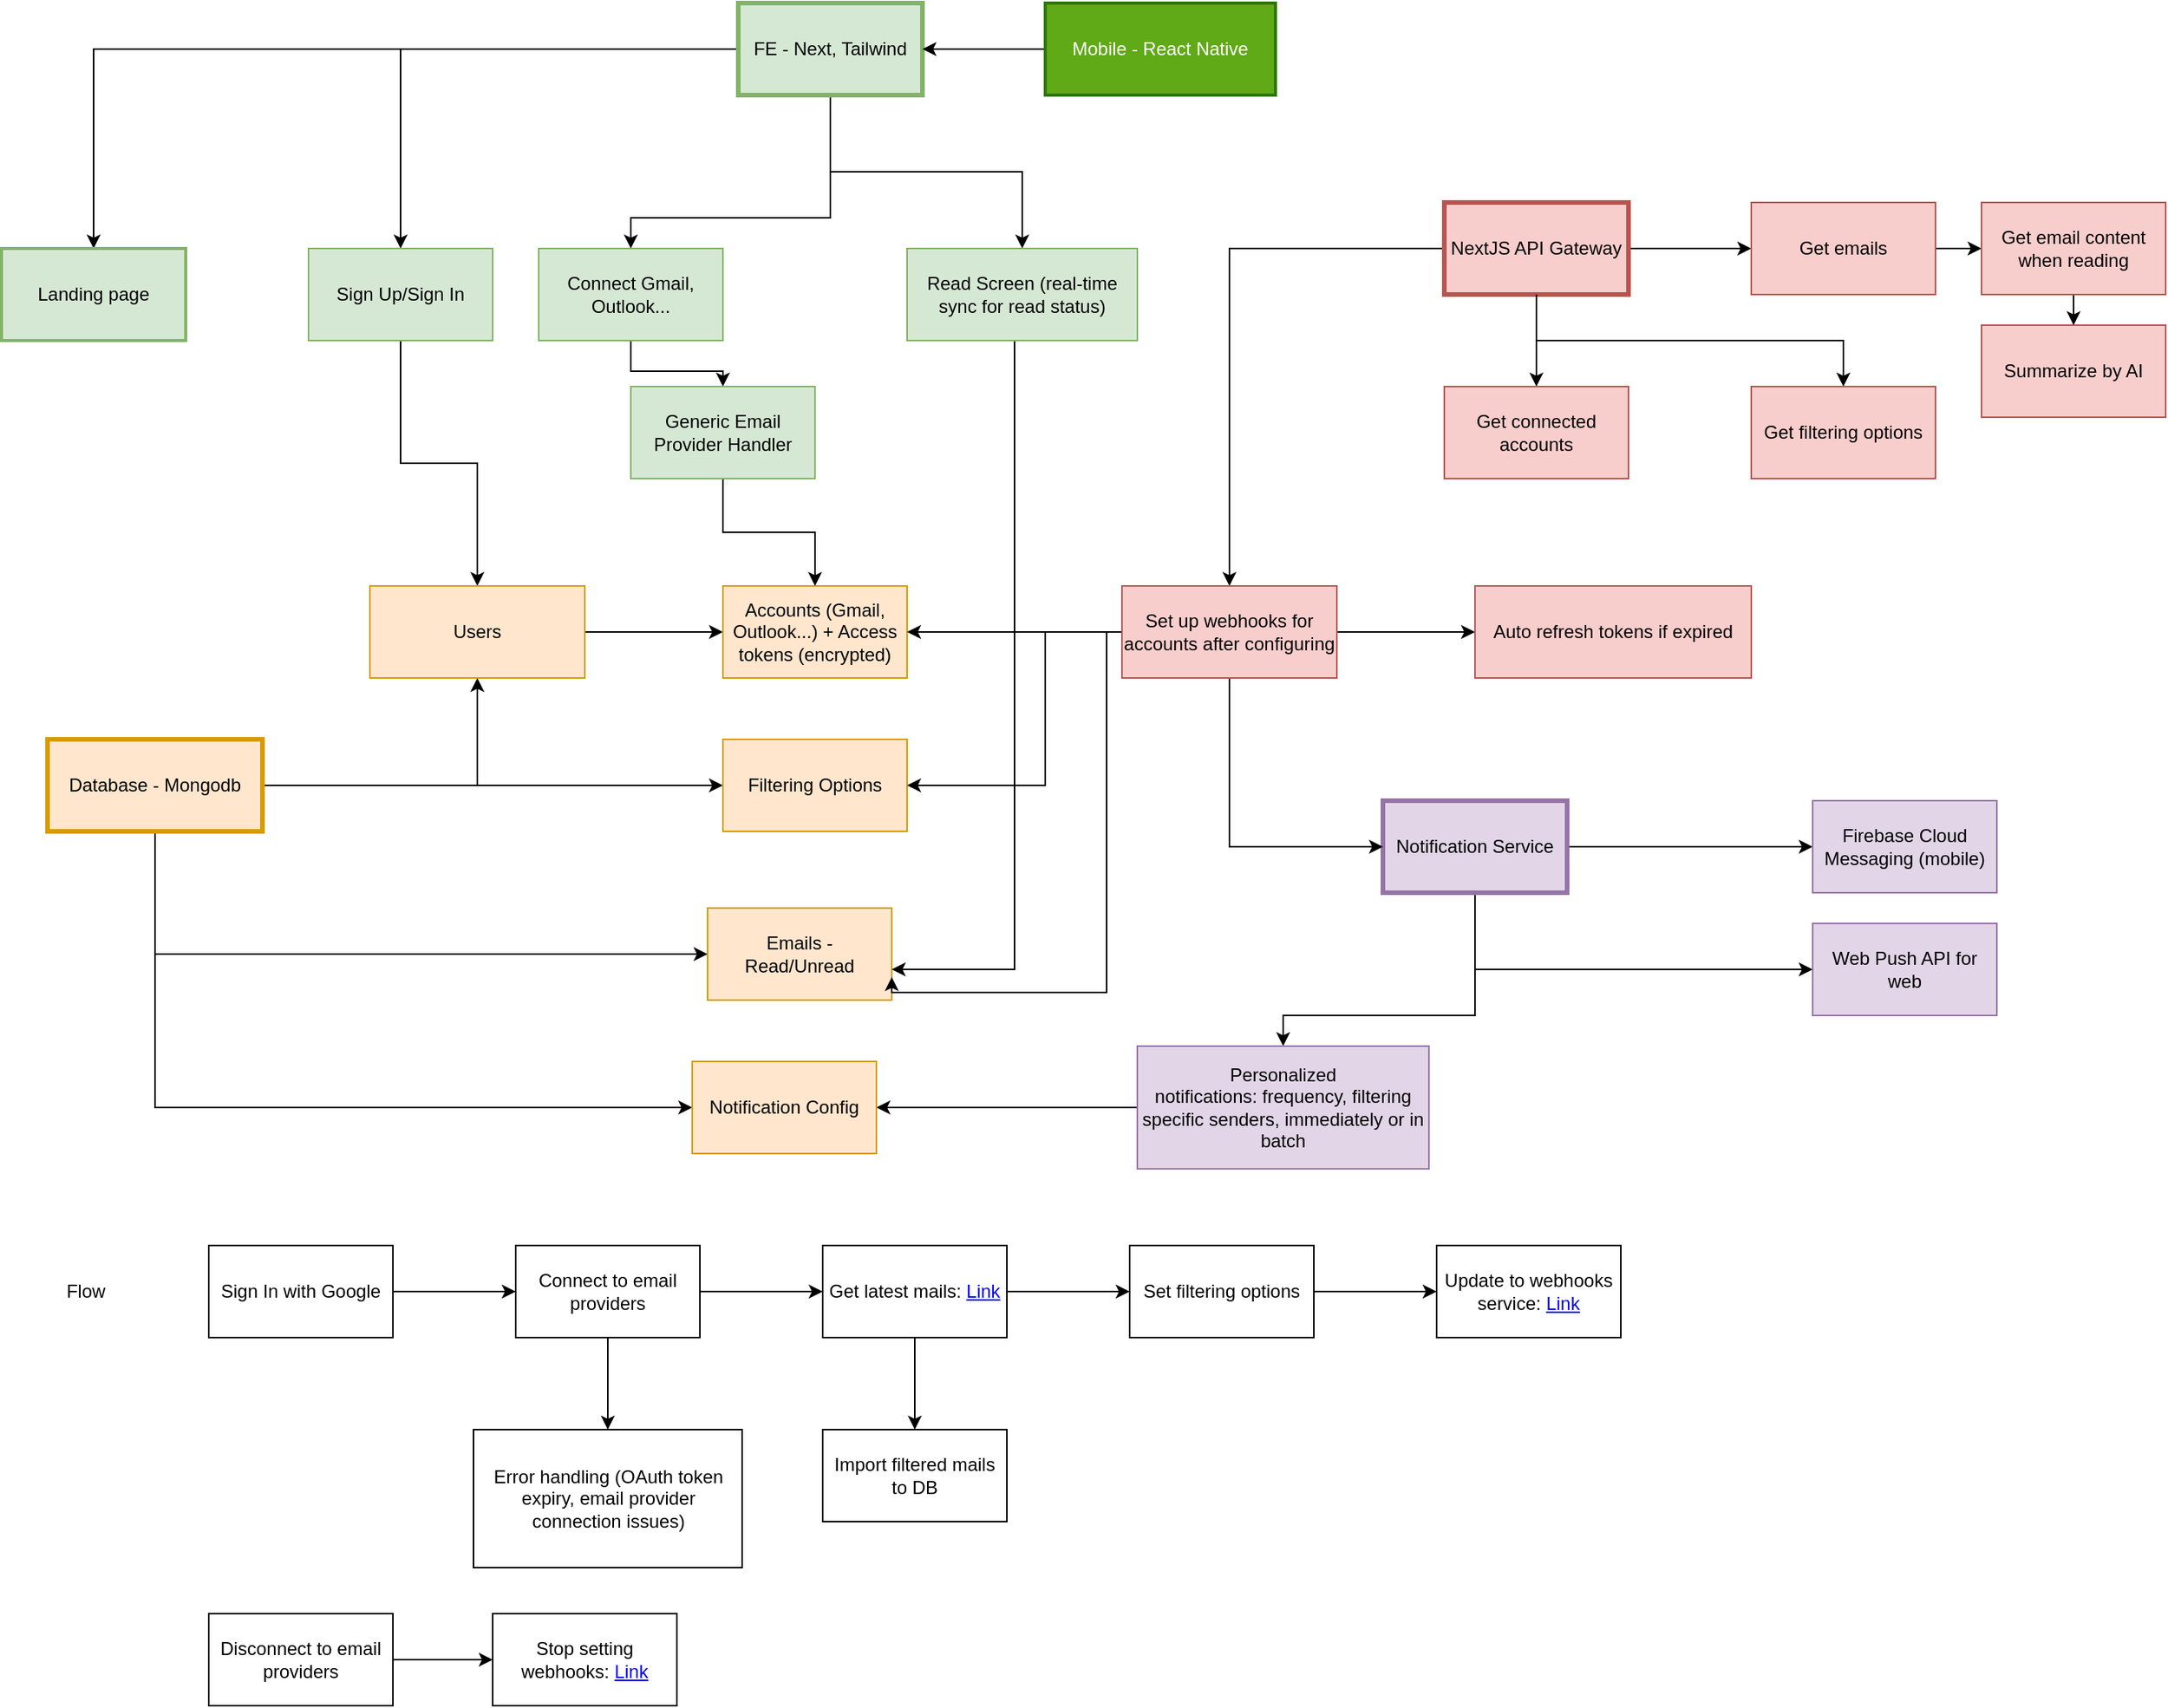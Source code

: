 <mxfile version="24.7.16">
  <diagram name="Trang-1" id="sZ26ORA3GB2YnHU4ORg-">
    <mxGraphModel dx="1834" dy="772" grid="1" gridSize="10" guides="1" tooltips="1" connect="1" arrows="1" fold="1" page="0" pageScale="1" pageWidth="827" pageHeight="1169" math="0" shadow="0">
      <root>
        <mxCell id="0" />
        <mxCell id="1" parent="0" />
        <mxCell id="-4XnIBtAPIhg3w7pLhLC-5" value="" style="edgeStyle=orthogonalEdgeStyle;rounded=0;orthogonalLoop=1;jettySize=auto;html=1;" parent="1" source="-4XnIBtAPIhg3w7pLhLC-1" target="-4XnIBtAPIhg3w7pLhLC-4" edge="1">
          <mxGeometry relative="1" as="geometry" />
        </mxCell>
        <mxCell id="-4XnIBtAPIhg3w7pLhLC-9" value="" style="edgeStyle=orthogonalEdgeStyle;rounded=0;orthogonalLoop=1;jettySize=auto;html=1;entryX=0.5;entryY=0;entryDx=0;entryDy=0;" parent="1" source="-4XnIBtAPIhg3w7pLhLC-1" target="-4XnIBtAPIhg3w7pLhLC-8" edge="1">
          <mxGeometry relative="1" as="geometry">
            <Array as="points">
              <mxPoint x="130" y="190" />
              <mxPoint x="190" y="190" />
            </Array>
          </mxGeometry>
        </mxCell>
        <mxCell id="sn20mlSqS-HbytY9ccLU-24" value="" style="edgeStyle=orthogonalEdgeStyle;rounded=0;orthogonalLoop=1;jettySize=auto;html=1;" parent="1" source="-4XnIBtAPIhg3w7pLhLC-1" target="sn20mlSqS-HbytY9ccLU-23" edge="1">
          <mxGeometry relative="1" as="geometry" />
        </mxCell>
        <mxCell id="sn20mlSqS-HbytY9ccLU-37" value="" style="edgeStyle=orthogonalEdgeStyle;rounded=0;orthogonalLoop=1;jettySize=auto;html=1;" parent="1" source="-4XnIBtAPIhg3w7pLhLC-1" target="sn20mlSqS-HbytY9ccLU-36" edge="1">
          <mxGeometry relative="1" as="geometry" />
        </mxCell>
        <mxCell id="-4XnIBtAPIhg3w7pLhLC-1" value="FE - Next, Tailwind" style="rounded=0;whiteSpace=wrap;html=1;fillColor=#d5e8d4;strokeColor=#82b366;strokeWidth=3;" parent="1" vertex="1">
          <mxGeometry x="200" y="50" width="120" height="60" as="geometry" />
        </mxCell>
        <mxCell id="sn20mlSqS-HbytY9ccLU-10" style="edgeStyle=orthogonalEdgeStyle;rounded=0;orthogonalLoop=1;jettySize=auto;html=1;entryX=0.5;entryY=0;entryDx=0;entryDy=0;" parent="1" source="-4XnIBtAPIhg3w7pLhLC-4" target="sn20mlSqS-HbytY9ccLU-5" edge="1">
          <mxGeometry relative="1" as="geometry" />
        </mxCell>
        <mxCell id="-4XnIBtAPIhg3w7pLhLC-4" value="Sign Up/Sign In" style="rounded=0;whiteSpace=wrap;html=1;fillColor=#d5e8d4;strokeColor=#82b366;" parent="1" vertex="1">
          <mxGeometry x="-80" y="210" width="120" height="60" as="geometry" />
        </mxCell>
        <mxCell id="Ho3KDSB0VRyxntUYbUB0-30" value="" style="edgeStyle=orthogonalEdgeStyle;rounded=0;orthogonalLoop=1;jettySize=auto;html=1;" parent="1" source="-4XnIBtAPIhg3w7pLhLC-8" target="Ho3KDSB0VRyxntUYbUB0-29" edge="1">
          <mxGeometry relative="1" as="geometry" />
        </mxCell>
        <mxCell id="-4XnIBtAPIhg3w7pLhLC-8" value="Connect Gmail, Outlook..." style="rounded=0;whiteSpace=wrap;html=1;fillColor=#d5e8d4;strokeColor=#82b366;" parent="1" vertex="1">
          <mxGeometry x="70" y="210" width="120" height="60" as="geometry" />
        </mxCell>
        <mxCell id="Ho3KDSB0VRyxntUYbUB0-14" value="" style="edgeStyle=orthogonalEdgeStyle;rounded=0;orthogonalLoop=1;jettySize=auto;html=1;" parent="1" source="sn20mlSqS-HbytY9ccLU-1" target="-4XnIBtAPIhg3w7pLhLC-1" edge="1">
          <mxGeometry relative="1" as="geometry" />
        </mxCell>
        <mxCell id="sn20mlSqS-HbytY9ccLU-1" value="Mobile - React Native" style="rounded=0;whiteSpace=wrap;html=1;fillColor=#60a917;strokeColor=#2D7600;fontColor=#ffffff;strokeWidth=2;" parent="1" vertex="1">
          <mxGeometry x="400" y="50" width="150" height="60" as="geometry" />
        </mxCell>
        <mxCell id="sn20mlSqS-HbytY9ccLU-6" value="" style="edgeStyle=orthogonalEdgeStyle;rounded=0;orthogonalLoop=1;jettySize=auto;html=1;" parent="1" source="sn20mlSqS-HbytY9ccLU-3" target="sn20mlSqS-HbytY9ccLU-5" edge="1">
          <mxGeometry relative="1" as="geometry" />
        </mxCell>
        <mxCell id="sn20mlSqS-HbytY9ccLU-12" value="" style="edgeStyle=orthogonalEdgeStyle;rounded=0;orthogonalLoop=1;jettySize=auto;html=1;" parent="1" source="sn20mlSqS-HbytY9ccLU-3" target="sn20mlSqS-HbytY9ccLU-11" edge="1">
          <mxGeometry relative="1" as="geometry">
            <Array as="points">
              <mxPoint x="-180" y="670" />
            </Array>
          </mxGeometry>
        </mxCell>
        <mxCell id="sn20mlSqS-HbytY9ccLU-14" value="" style="edgeStyle=orthogonalEdgeStyle;rounded=0;orthogonalLoop=1;jettySize=auto;html=1;" parent="1" source="sn20mlSqS-HbytY9ccLU-3" target="sn20mlSqS-HbytY9ccLU-13" edge="1">
          <mxGeometry relative="1" as="geometry" />
        </mxCell>
        <mxCell id="Ho3KDSB0VRyxntUYbUB0-36" value="" style="edgeStyle=orthogonalEdgeStyle;rounded=0;orthogonalLoop=1;jettySize=auto;html=1;" parent="1" source="sn20mlSqS-HbytY9ccLU-3" target="Ho3KDSB0VRyxntUYbUB0-35" edge="1">
          <mxGeometry relative="1" as="geometry">
            <Array as="points">
              <mxPoint x="-180" y="770" />
            </Array>
          </mxGeometry>
        </mxCell>
        <mxCell id="sn20mlSqS-HbytY9ccLU-3" value="Database - Mongodb" style="rounded=0;whiteSpace=wrap;html=1;fillColor=#ffe6cc;strokeColor=#d79b00;strokeWidth=3;" parent="1" vertex="1">
          <mxGeometry x="-250" y="530" width="140" height="60" as="geometry" />
        </mxCell>
        <mxCell id="sn20mlSqS-HbytY9ccLU-8" value="" style="edgeStyle=orthogonalEdgeStyle;rounded=0;orthogonalLoop=1;jettySize=auto;html=1;" parent="1" source="sn20mlSqS-HbytY9ccLU-5" target="sn20mlSqS-HbytY9ccLU-7" edge="1">
          <mxGeometry relative="1" as="geometry" />
        </mxCell>
        <mxCell id="sn20mlSqS-HbytY9ccLU-5" value="Users" style="rounded=0;whiteSpace=wrap;html=1;fillColor=#ffe6cc;strokeColor=#d79b00;" parent="1" vertex="1">
          <mxGeometry x="-40" y="430" width="140" height="60" as="geometry" />
        </mxCell>
        <mxCell id="sn20mlSqS-HbytY9ccLU-7" value="Accounts (Gmail, Outlook...) + Access tokens (encrypted)" style="whiteSpace=wrap;html=1;rounded=0;fillColor=#ffe6cc;strokeColor=#d79b00;" parent="1" vertex="1">
          <mxGeometry x="190" y="430" width="120" height="60" as="geometry" />
        </mxCell>
        <mxCell id="sn20mlSqS-HbytY9ccLU-11" value="Emails - Read/Unread" style="whiteSpace=wrap;html=1;fillColor=#ffe6cc;strokeColor=#d79b00;rounded=0;" parent="1" vertex="1">
          <mxGeometry x="180" y="640" width="120" height="60" as="geometry" />
        </mxCell>
        <mxCell id="sn20mlSqS-HbytY9ccLU-13" value="Filtering Options" style="whiteSpace=wrap;html=1;fillColor=#ffe6cc;strokeColor=#d79b00;rounded=0;" parent="1" vertex="1">
          <mxGeometry x="190" y="530" width="120" height="60" as="geometry" />
        </mxCell>
        <mxCell id="sn20mlSqS-HbytY9ccLU-40" value="" style="edgeStyle=orthogonalEdgeStyle;rounded=0;orthogonalLoop=1;jettySize=auto;html=1;" parent="1" source="sn20mlSqS-HbytY9ccLU-17" target="sn20mlSqS-HbytY9ccLU-39" edge="1">
          <mxGeometry relative="1" as="geometry" />
        </mxCell>
        <mxCell id="sn20mlSqS-HbytY9ccLU-46" value="" style="edgeStyle=orthogonalEdgeStyle;rounded=0;orthogonalLoop=1;jettySize=auto;html=1;" parent="1" source="sn20mlSqS-HbytY9ccLU-17" target="sn20mlSqS-HbytY9ccLU-45" edge="1">
          <mxGeometry relative="1" as="geometry" />
        </mxCell>
        <mxCell id="Ho3KDSB0VRyxntUYbUB0-15" style="edgeStyle=orthogonalEdgeStyle;rounded=0;orthogonalLoop=1;jettySize=auto;html=1;" parent="1" source="sn20mlSqS-HbytY9ccLU-17" target="sn20mlSqS-HbytY9ccLU-34" edge="1">
          <mxGeometry relative="1" as="geometry" />
        </mxCell>
        <mxCell id="sn20mlSqS-HbytY9ccLU-17" value="NextJS API Gateway" style="whiteSpace=wrap;html=1;fillColor=#f8cecc;strokeColor=#b85450;rounded=0;strokeWidth=3;" parent="1" vertex="1">
          <mxGeometry x="660" y="180" width="120" height="60" as="geometry" />
        </mxCell>
        <mxCell id="Ho3KDSB0VRyxntUYbUB0-24" value="" style="edgeStyle=orthogonalEdgeStyle;rounded=0;orthogonalLoop=1;jettySize=auto;html=1;" parent="1" source="sn20mlSqS-HbytY9ccLU-21" target="Ho3KDSB0VRyxntUYbUB0-23" edge="1">
          <mxGeometry relative="1" as="geometry" />
        </mxCell>
        <mxCell id="Ho3KDSB0VRyxntUYbUB0-26" value="" style="edgeStyle=orthogonalEdgeStyle;rounded=0;orthogonalLoop=1;jettySize=auto;html=1;" parent="1" source="sn20mlSqS-HbytY9ccLU-21" target="Ho3KDSB0VRyxntUYbUB0-25" edge="1">
          <mxGeometry relative="1" as="geometry">
            <Array as="points">
              <mxPoint x="680" y="680" />
            </Array>
          </mxGeometry>
        </mxCell>
        <mxCell id="Ho3KDSB0VRyxntUYbUB0-34" value="" style="edgeStyle=orthogonalEdgeStyle;rounded=0;orthogonalLoop=1;jettySize=auto;html=1;" parent="1" source="sn20mlSqS-HbytY9ccLU-21" target="Ho3KDSB0VRyxntUYbUB0-33" edge="1">
          <mxGeometry relative="1" as="geometry">
            <Array as="points">
              <mxPoint x="680" y="710" />
              <mxPoint x="555" y="710" />
            </Array>
          </mxGeometry>
        </mxCell>
        <mxCell id="sn20mlSqS-HbytY9ccLU-21" value="Notification Service" style="whiteSpace=wrap;html=1;fillColor=#e1d5e7;strokeColor=#9673a6;rounded=0;strokeWidth=3;" parent="1" vertex="1">
          <mxGeometry x="620" y="570" width="120" height="60" as="geometry" />
        </mxCell>
        <mxCell id="sn20mlSqS-HbytY9ccLU-29" style="edgeStyle=orthogonalEdgeStyle;rounded=0;orthogonalLoop=1;jettySize=auto;html=1;" parent="1" source="sn20mlSqS-HbytY9ccLU-23" target="sn20mlSqS-HbytY9ccLU-11" edge="1">
          <mxGeometry relative="1" as="geometry">
            <Array as="points">
              <mxPoint x="380" y="680" />
            </Array>
          </mxGeometry>
        </mxCell>
        <mxCell id="sn20mlSqS-HbytY9ccLU-23" value="Read Screen (real-time sync for read status)" style="whiteSpace=wrap;html=1;fillColor=#d5e8d4;strokeColor=#82b366;rounded=0;" parent="1" vertex="1">
          <mxGeometry x="310" y="210" width="150" height="60" as="geometry" />
        </mxCell>
        <mxCell id="sn20mlSqS-HbytY9ccLU-38" style="edgeStyle=orthogonalEdgeStyle;rounded=0;orthogonalLoop=1;jettySize=auto;html=1;" parent="1" source="sn20mlSqS-HbytY9ccLU-34" target="sn20mlSqS-HbytY9ccLU-21" edge="1">
          <mxGeometry relative="1" as="geometry">
            <Array as="points">
              <mxPoint x="520" y="550" />
              <mxPoint x="520" y="550" />
            </Array>
          </mxGeometry>
        </mxCell>
        <mxCell id="Ho3KDSB0VRyxntUYbUB0-16" style="edgeStyle=orthogonalEdgeStyle;rounded=0;orthogonalLoop=1;jettySize=auto;html=1;entryX=1;entryY=0.5;entryDx=0;entryDy=0;" parent="1" source="sn20mlSqS-HbytY9ccLU-34" target="sn20mlSqS-HbytY9ccLU-7" edge="1">
          <mxGeometry relative="1" as="geometry" />
        </mxCell>
        <mxCell id="Ho3KDSB0VRyxntUYbUB0-17" style="edgeStyle=orthogonalEdgeStyle;rounded=0;orthogonalLoop=1;jettySize=auto;html=1;entryX=1;entryY=0.5;entryDx=0;entryDy=0;" parent="1" source="sn20mlSqS-HbytY9ccLU-34" target="sn20mlSqS-HbytY9ccLU-13" edge="1">
          <mxGeometry relative="1" as="geometry">
            <Array as="points">
              <mxPoint x="400" y="460" />
              <mxPoint x="400" y="560" />
            </Array>
          </mxGeometry>
        </mxCell>
        <mxCell id="Ho3KDSB0VRyxntUYbUB0-18" style="edgeStyle=orthogonalEdgeStyle;rounded=0;orthogonalLoop=1;jettySize=auto;html=1;entryX=1;entryY=0.75;entryDx=0;entryDy=0;" parent="1" source="sn20mlSqS-HbytY9ccLU-34" target="sn20mlSqS-HbytY9ccLU-11" edge="1">
          <mxGeometry relative="1" as="geometry">
            <Array as="points">
              <mxPoint x="440" y="460" />
              <mxPoint x="440" y="695" />
            </Array>
          </mxGeometry>
        </mxCell>
        <mxCell id="Ho3KDSB0VRyxntUYbUB0-22" value="" style="edgeStyle=orthogonalEdgeStyle;rounded=0;orthogonalLoop=1;jettySize=auto;html=1;" parent="1" source="sn20mlSqS-HbytY9ccLU-34" target="Ho3KDSB0VRyxntUYbUB0-21" edge="1">
          <mxGeometry relative="1" as="geometry" />
        </mxCell>
        <mxCell id="sn20mlSqS-HbytY9ccLU-34" value="Set up webhooks for accounts after configuring" style="whiteSpace=wrap;html=1;fillColor=#f8cecc;strokeColor=#b85450;rounded=0;" parent="1" vertex="1">
          <mxGeometry x="450" y="430" width="140" height="60" as="geometry" />
        </mxCell>
        <mxCell id="sn20mlSqS-HbytY9ccLU-36" value="Landing page" style="whiteSpace=wrap;html=1;fillColor=#d5e8d4;strokeColor=#82b366;rounded=0;strokeWidth=2;" parent="1" vertex="1">
          <mxGeometry x="-280" y="210" width="120" height="60" as="geometry" />
        </mxCell>
        <mxCell id="sn20mlSqS-HbytY9ccLU-43" value="" style="edgeStyle=orthogonalEdgeStyle;rounded=0;orthogonalLoop=1;jettySize=auto;html=1;exitX=0.5;exitY=1;exitDx=0;exitDy=0;" parent="1" source="sn20mlSqS-HbytY9ccLU-17" target="sn20mlSqS-HbytY9ccLU-41" edge="1">
          <mxGeometry relative="1" as="geometry" />
        </mxCell>
        <mxCell id="SvRrcNwXcUUWf0sOA4Cr-2" value="" style="edgeStyle=orthogonalEdgeStyle;rounded=0;orthogonalLoop=1;jettySize=auto;html=1;" edge="1" parent="1" source="sn20mlSqS-HbytY9ccLU-39" target="SvRrcNwXcUUWf0sOA4Cr-1">
          <mxGeometry relative="1" as="geometry" />
        </mxCell>
        <mxCell id="sn20mlSqS-HbytY9ccLU-39" value="Get emails" style="whiteSpace=wrap;html=1;fillColor=#f8cecc;strokeColor=#b85450;rounded=0;" parent="1" vertex="1">
          <mxGeometry x="860" y="180" width="120" height="60" as="geometry" />
        </mxCell>
        <mxCell id="sn20mlSqS-HbytY9ccLU-41" value="Get filtering options" style="whiteSpace=wrap;html=1;fillColor=#f8cecc;strokeColor=#b85450;rounded=0;" parent="1" vertex="1">
          <mxGeometry x="860" y="300" width="120" height="60" as="geometry" />
        </mxCell>
        <mxCell id="sn20mlSqS-HbytY9ccLU-45" value="Get connected accounts" style="whiteSpace=wrap;html=1;fillColor=#f8cecc;strokeColor=#b85450;rounded=0;" parent="1" vertex="1">
          <mxGeometry x="660" y="300" width="120" height="60" as="geometry" />
        </mxCell>
        <mxCell id="Ho3KDSB0VRyxntUYbUB0-3" value="" style="edgeStyle=orthogonalEdgeStyle;rounded=0;orthogonalLoop=1;jettySize=auto;html=1;" parent="1" source="Ho3KDSB0VRyxntUYbUB0-1" target="Ho3KDSB0VRyxntUYbUB0-2" edge="1">
          <mxGeometry relative="1" as="geometry" />
        </mxCell>
        <mxCell id="Ho3KDSB0VRyxntUYbUB0-1" value="Sign In with Google" style="rounded=0;whiteSpace=wrap;html=1;" parent="1" vertex="1">
          <mxGeometry x="-145" y="860" width="120" height="60" as="geometry" />
        </mxCell>
        <mxCell id="Ho3KDSB0VRyxntUYbUB0-5" value="" style="edgeStyle=orthogonalEdgeStyle;rounded=0;orthogonalLoop=1;jettySize=auto;html=1;" parent="1" source="Ho3KDSB0VRyxntUYbUB0-2" target="Ho3KDSB0VRyxntUYbUB0-4" edge="1">
          <mxGeometry relative="1" as="geometry" />
        </mxCell>
        <mxCell id="Ho3KDSB0VRyxntUYbUB0-28" value="" style="edgeStyle=orthogonalEdgeStyle;rounded=0;orthogonalLoop=1;jettySize=auto;html=1;" parent="1" source="Ho3KDSB0VRyxntUYbUB0-2" target="Ho3KDSB0VRyxntUYbUB0-27" edge="1">
          <mxGeometry relative="1" as="geometry" />
        </mxCell>
        <mxCell id="Ho3KDSB0VRyxntUYbUB0-2" value="Connect to email providers" style="whiteSpace=wrap;html=1;rounded=0;" parent="1" vertex="1">
          <mxGeometry x="55" y="860" width="120" height="60" as="geometry" />
        </mxCell>
        <mxCell id="Ho3KDSB0VRyxntUYbUB0-7" value="" style="edgeStyle=orthogonalEdgeStyle;rounded=0;orthogonalLoop=1;jettySize=auto;html=1;" parent="1" source="Ho3KDSB0VRyxntUYbUB0-4" target="Ho3KDSB0VRyxntUYbUB0-6" edge="1">
          <mxGeometry relative="1" as="geometry" />
        </mxCell>
        <mxCell id="Ho3KDSB0VRyxntUYbUB0-9" value="" style="edgeStyle=orthogonalEdgeStyle;rounded=0;orthogonalLoop=1;jettySize=auto;html=1;" parent="1" source="Ho3KDSB0VRyxntUYbUB0-4" target="Ho3KDSB0VRyxntUYbUB0-8" edge="1">
          <mxGeometry relative="1" as="geometry" />
        </mxCell>
        <mxCell id="Ho3KDSB0VRyxntUYbUB0-4" value="Get latest mails: &lt;a href=&quot;https://developers.google.com/gmail/api/reference/rest/v1/users.messages/list&quot;&gt;Link&lt;/a&gt;" style="whiteSpace=wrap;html=1;rounded=0;" parent="1" vertex="1">
          <mxGeometry x="255" y="860" width="120" height="60" as="geometry" />
        </mxCell>
        <mxCell id="Ho3KDSB0VRyxntUYbUB0-11" value="" style="edgeStyle=orthogonalEdgeStyle;rounded=0;orthogonalLoop=1;jettySize=auto;html=1;" parent="1" source="Ho3KDSB0VRyxntUYbUB0-6" target="Ho3KDSB0VRyxntUYbUB0-10" edge="1">
          <mxGeometry relative="1" as="geometry" />
        </mxCell>
        <mxCell id="Ho3KDSB0VRyxntUYbUB0-6" value="Set filtering options" style="whiteSpace=wrap;html=1;rounded=0;" parent="1" vertex="1">
          <mxGeometry x="455" y="860" width="120" height="60" as="geometry" />
        </mxCell>
        <mxCell id="Ho3KDSB0VRyxntUYbUB0-8" value="Import filtered mails to DB" style="whiteSpace=wrap;html=1;rounded=0;" parent="1" vertex="1">
          <mxGeometry x="255" y="980" width="120" height="60" as="geometry" />
        </mxCell>
        <mxCell id="Ho3KDSB0VRyxntUYbUB0-10" value="Update to webhooks service: &lt;a href=&quot;https://developers.google.com/gmail/api/reference/rest/v1/users/watch&quot;&gt;Link&lt;/a&gt;" style="whiteSpace=wrap;html=1;rounded=0;" parent="1" vertex="1">
          <mxGeometry x="655" y="860" width="120" height="60" as="geometry" />
        </mxCell>
        <mxCell id="Ho3KDSB0VRyxntUYbUB0-19" value="Flow" style="text;html=1;align=center;verticalAlign=middle;whiteSpace=wrap;rounded=0;" parent="1" vertex="1">
          <mxGeometry x="-255" y="875" width="60" height="30" as="geometry" />
        </mxCell>
        <mxCell id="Ho3KDSB0VRyxntUYbUB0-21" value="Auto refresh tokens if expired" style="whiteSpace=wrap;html=1;fillColor=#f8cecc;strokeColor=#b85450;rounded=0;" parent="1" vertex="1">
          <mxGeometry x="680" y="430" width="180" height="60" as="geometry" />
        </mxCell>
        <mxCell id="Ho3KDSB0VRyxntUYbUB0-23" value="Firebase Cloud Messaging (mobile)" style="whiteSpace=wrap;html=1;fillColor=#e1d5e7;strokeColor=#9673a6;rounded=0;" parent="1" vertex="1">
          <mxGeometry x="900" y="570" width="120" height="60" as="geometry" />
        </mxCell>
        <mxCell id="Ho3KDSB0VRyxntUYbUB0-25" value="Web Push API for web" style="whiteSpace=wrap;html=1;fillColor=#e1d5e7;strokeColor=#9673a6;rounded=0;strokeWidth=1;" parent="1" vertex="1">
          <mxGeometry x="900" y="650" width="120" height="60" as="geometry" />
        </mxCell>
        <mxCell id="Ho3KDSB0VRyxntUYbUB0-27" value="Error handling (OAuth token expiry, email provider connection issues)" style="whiteSpace=wrap;html=1;rounded=0;" parent="1" vertex="1">
          <mxGeometry x="27.5" y="980" width="175" height="90" as="geometry" />
        </mxCell>
        <mxCell id="Ho3KDSB0VRyxntUYbUB0-31" style="edgeStyle=orthogonalEdgeStyle;rounded=0;orthogonalLoop=1;jettySize=auto;html=1;entryX=0.5;entryY=0;entryDx=0;entryDy=0;" parent="1" source="Ho3KDSB0VRyxntUYbUB0-29" target="sn20mlSqS-HbytY9ccLU-7" edge="1">
          <mxGeometry relative="1" as="geometry" />
        </mxCell>
        <mxCell id="Ho3KDSB0VRyxntUYbUB0-29" value="Generic Email Provider Handler" style="whiteSpace=wrap;html=1;fillColor=#d5e8d4;strokeColor=#82b366;rounded=0;" parent="1" vertex="1">
          <mxGeometry x="130" y="300" width="120" height="60" as="geometry" />
        </mxCell>
        <mxCell id="Ho3KDSB0VRyxntUYbUB0-37" style="edgeStyle=orthogonalEdgeStyle;rounded=0;orthogonalLoop=1;jettySize=auto;html=1;" parent="1" source="Ho3KDSB0VRyxntUYbUB0-33" target="Ho3KDSB0VRyxntUYbUB0-35" edge="1">
          <mxGeometry relative="1" as="geometry" />
        </mxCell>
        <mxCell id="Ho3KDSB0VRyxntUYbUB0-33" value="Personalized notifications:&amp;nbsp;frequency, filtering specific senders, immediately or in batch" style="whiteSpace=wrap;html=1;fillColor=#e1d5e7;strokeColor=#9673a6;rounded=0;strokeWidth=1;" parent="1" vertex="1">
          <mxGeometry x="460" y="730" width="190" height="80" as="geometry" />
        </mxCell>
        <mxCell id="Ho3KDSB0VRyxntUYbUB0-35" value="Notification Config" style="whiteSpace=wrap;html=1;fillColor=#ffe6cc;strokeColor=#d79b00;rounded=0;strokeWidth=1;" parent="1" vertex="1">
          <mxGeometry x="170" y="740" width="120" height="60" as="geometry" />
        </mxCell>
        <mxCell id="SvRrcNwXcUUWf0sOA4Cr-4" value="" style="edgeStyle=orthogonalEdgeStyle;rounded=0;orthogonalLoop=1;jettySize=auto;html=1;" edge="1" parent="1" source="SvRrcNwXcUUWf0sOA4Cr-1" target="SvRrcNwXcUUWf0sOA4Cr-3">
          <mxGeometry relative="1" as="geometry" />
        </mxCell>
        <mxCell id="SvRrcNwXcUUWf0sOA4Cr-1" value="Get email content when reading" style="whiteSpace=wrap;html=1;fillColor=#f8cecc;strokeColor=#b85450;rounded=0;" vertex="1" parent="1">
          <mxGeometry x="1010" y="180" width="120" height="60" as="geometry" />
        </mxCell>
        <mxCell id="SvRrcNwXcUUWf0sOA4Cr-3" value="Summarize by AI" style="whiteSpace=wrap;html=1;fillColor=#f8cecc;strokeColor=#b85450;rounded=0;" vertex="1" parent="1">
          <mxGeometry x="1010" y="260" width="120" height="60" as="geometry" />
        </mxCell>
        <mxCell id="SvRrcNwXcUUWf0sOA4Cr-7" value="" style="edgeStyle=orthogonalEdgeStyle;rounded=0;orthogonalLoop=1;jettySize=auto;html=1;" edge="1" parent="1" source="SvRrcNwXcUUWf0sOA4Cr-5" target="SvRrcNwXcUUWf0sOA4Cr-6">
          <mxGeometry relative="1" as="geometry" />
        </mxCell>
        <mxCell id="SvRrcNwXcUUWf0sOA4Cr-5" value="Disconnect to email providers" style="rounded=0;whiteSpace=wrap;html=1;" vertex="1" parent="1">
          <mxGeometry x="-145" y="1100" width="120" height="60" as="geometry" />
        </mxCell>
        <mxCell id="SvRrcNwXcUUWf0sOA4Cr-6" value="Stop setting webhooks: &lt;a href=&quot;https://developers.google.com/gmail/api/reference/rest/v1/users/stop&quot;&gt;Link&lt;/a&gt;" style="whiteSpace=wrap;html=1;rounded=0;" vertex="1" parent="1">
          <mxGeometry x="40" y="1100" width="120" height="60" as="geometry" />
        </mxCell>
      </root>
    </mxGraphModel>
  </diagram>
</mxfile>
